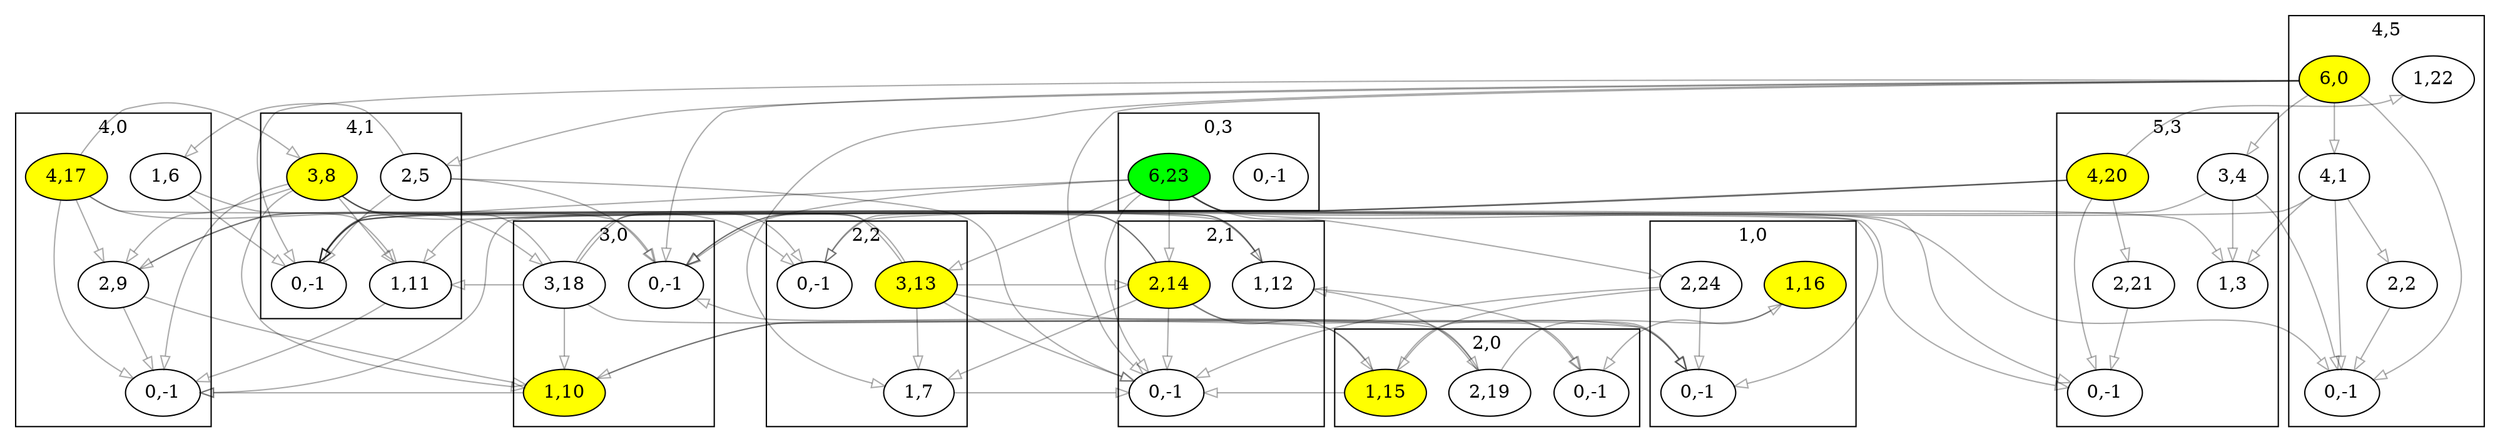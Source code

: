 digraph "example5.txt" {
	compound=true
	subgraph cluster4_5 {
		label="4,5"
		battery4_5_0 [label="0,-1" pos="11.2,2.8!"]
		battery4_5_1 [label="1,22" pos="12.2,2.8!"]
		battery4_5_2 [label="2,2" pos="13.2,2.8!"]
		battery4_5_4 [label="4,1" pos="11.2,1.7999999999999998!"]
		battery4_5_6 [label="6,0" fillcolor=yellow pos="12.2,1.7999999999999998!" style=filled]
	}
	subgraph cluster4_1 {
		label="4,1"
		battery4_1_0 [label="0,-1" pos="11.2,14.0!"]
		battery4_1_1 [label="1,11" pos="12.2,14.0!"]
		battery4_1_2 [label="2,5" pos="11.2,13.0!"]
		battery4_1_3 [label="3,8" fillcolor=yellow pos="12.2,13.0!" style=filled]
	}
	subgraph cluster2_2 {
		label="2,2"
		battery2_2_0 [label="0,-1" pos="5.6,11.2!"]
		battery2_2_1 [label="1,7" pos="6.6,11.2!"]
		battery2_2_3 [label="3,13" fillcolor=yellow pos="5.6,10.2!" style=filled]
	}
	subgraph cluster2_1 {
		label="2,1"
		battery2_1_0 [label="0,-1" pos="5.6,14.0!"]
		battery2_1_1 [label="1,12" pos="6.6,14.0!"]
		battery2_1_2 [label="2,14" fillcolor=yellow pos="5.6,13.0!" style=filled]
	}
	subgraph cluster1_0 {
		label="1,0"
		battery1_0_0 [label="0,-1" pos="2.8,16.799999999999997!"]
		battery1_0_1 [label="1,16" fillcolor=yellow pos="3.8,16.799999999999997!" style=filled]
		battery1_0_2 [label="2,24" pos="2.8,15.799999999999997!"]
	}
	subgraph cluster2_0 {
		label="2,0"
		battery2_0_0 [label="0,-1" pos="5.6,16.799999999999997!"]
		battery2_0_1 [label="1,15" fillcolor=yellow pos="6.6,16.799999999999997!" style=filled]
		battery2_0_2 [label="2,19" pos="5.6,15.799999999999997!"]
	}
	subgraph cluster3_0 {
		label="3,0"
		battery3_0_0 [label="0,-1" pos="8.399999999999999,16.799999999999997!"]
		battery3_0_1 [label="1,10" fillcolor=yellow pos="9.399999999999999,16.799999999999997!" style=filled]
		battery3_0_3 [label="3,18" pos="8.399999999999999,15.799999999999997!"]
	}
	subgraph cluster4_0 {
		label="4,0"
		battery4_0_0 [label="0,-1" pos="11.2,16.799999999999997!"]
		battery4_0_1 [label="1,6" pos="12.2,16.799999999999997!"]
		battery4_0_2 [label="2,9" pos="11.2,15.799999999999997!"]
		battery4_0_4 [label="4,17" fillcolor=yellow pos="12.2,15.799999999999997!" style=filled]
	}
	subgraph cluster5_3 {
		label="5,3"
		battery5_3_0 [label="0,-1" pos="14.0,8.399999999999999!"]
		battery5_3_1 [label="1,3" pos="15.0,8.399999999999999!"]
		battery5_3_2 [label="2,21" pos="16.0,8.399999999999999!"]
		battery5_3_3 [label="3,4" pos="14.0,7.399999999999999!"]
		battery5_3_4 [label="4,20" fillcolor=yellow pos="15.0,7.399999999999999!" style=filled]
	}
	subgraph cluster0_3 {
		label="0,3"
		battery0_3_0 [label="0,-1" pos="0.0,8.399999999999999!"]
		battery0_3_6 [label="6,23" fillcolor=green pos="1.0,8.399999999999999!" style=filled]
	}
	battery4_5_6 -> battery5_3_3 [color="#00000055" fillcolor=none]
	battery4_5_6 -> battery4_1_2 [color="#00000055" fillcolor=none]
	battery4_5_6 -> battery2_2_1 [color="#00000055" fillcolor=none]
	battery4_5_6 -> battery3_0_0 [color="#00000055" fillcolor=none]
	battery4_5_6 -> battery2_1_0 [color="#00000055" fillcolor=none]
	battery4_5_6 -> battery4_1_0 [color="#00000055" fillcolor=none]
	battery4_5_6 -> battery4_5_4 [color="#00000055" fillcolor=none]
	battery4_5_6 -> battery4_5_0 [color="#00000055" fillcolor=none]
	battery4_5_4 -> battery4_1_0 [color="#00000055" fillcolor=none]
	battery4_5_4 -> battery5_3_1 [color="#00000055" fillcolor=none]
	battery4_5_4 -> battery4_5_2 [color="#00000055" fillcolor=none]
	battery4_5_4 -> battery4_5_0 [color="#00000055" fillcolor=none]
	battery4_5_2 -> battery4_5_0 [color="#00000055" fillcolor=none]
	battery4_1_2 -> battery4_0_1 [color="#00000055" fillcolor=none]
	battery4_1_2 -> battery3_0_0 [color="#00000055" fillcolor=none]
	battery4_1_2 -> battery2_1_0 [color="#00000055" fillcolor=none]
	battery4_1_2 -> battery4_1_0 [color="#00000055" fillcolor=none]
	battery4_1_3 -> battery4_0_2 [color="#00000055" fillcolor=none]
	battery4_1_3 -> battery3_0_1 [color="#00000055" fillcolor=none]
	battery4_1_3 -> battery2_1_1 [color="#00000055" fillcolor=none]
	battery4_1_3 -> battery5_3_0 [color="#00000055" fillcolor=none]
	battery4_1_3 -> battery2_2_0 [color="#00000055" fillcolor=none]
	battery4_1_3 -> battery4_0_0 [color="#00000055" fillcolor=none]
	battery4_1_3 -> battery4_1_1 [color="#00000055" fillcolor=none]
	battery4_1_1 -> battery4_0_0 [color="#00000055" fillcolor=none]
	battery2_2_1 -> battery2_1_0 [color="#00000055" fillcolor=none]
	battery2_2_3 -> battery2_1_2 [color="#00000055" fillcolor=none]
	battery2_2_3 -> battery1_0_0 [color="#00000055" fillcolor=none]
	battery2_2_3 -> battery3_0_0 [color="#00000055" fillcolor=none]
	battery2_2_3 -> battery4_1_0 [color="#00000055" fillcolor=none]
	battery2_2_3 -> battery2_1_0 [color="#00000055" fillcolor=none]
	battery2_2_3 -> battery2_2_1 [color="#00000055" fillcolor=none]
	battery2_1_1 -> battery2_0_0 [color="#00000055" fillcolor=none]
	battery2_1_1 -> battery2_2_0 [color="#00000055" fillcolor=none]
	battery2_1_2 -> battery2_0_1 [color="#00000055" fillcolor=none]
	battery2_1_2 -> battery2_2_1 [color="#00000055" fillcolor=none]
	battery2_1_2 -> battery1_0_0 [color="#00000055" fillcolor=none]
	battery2_1_2 -> battery3_0_0 [color="#00000055" fillcolor=none]
	battery2_1_2 -> battery4_1_0 [color="#00000055" fillcolor=none]
	battery2_1_2 -> battery2_1_0 [color="#00000055" fillcolor=none]
	battery1_0_1 -> battery2_0_0 [color="#00000055" fillcolor=none]
	battery1_0_2 -> battery2_0_1 [color="#00000055" fillcolor=none]
	battery1_0_2 -> battery2_1_0 [color="#00000055" fillcolor=none]
	battery1_0_2 -> battery1_0_0 [color="#00000055" fillcolor=none]
	battery2_0_1 -> battery1_0_0 [color="#00000055" fillcolor=none]
	battery2_0_1 -> battery3_0_0 [color="#00000055" fillcolor=none]
	battery2_0_1 -> battery2_1_0 [color="#00000055" fillcolor=none]
	battery2_0_2 -> battery1_0_1 [color="#00000055" fillcolor=none]
	battery2_0_2 -> battery3_0_1 [color="#00000055" fillcolor=none]
	battery2_0_2 -> battery2_1_1 [color="#00000055" fillcolor=none]
	battery3_0_1 -> battery2_0_0 [color="#00000055" fillcolor=none]
	battery3_0_1 -> battery4_0_0 [color="#00000055" fillcolor=none]
	battery3_0_3 -> battery2_0_2 [color="#00000055" fillcolor=none]
	battery3_0_3 -> battery4_0_2 [color="#00000055" fillcolor=none]
	battery3_0_3 -> battery4_1_1 [color="#00000055" fillcolor=none]
	battery3_0_3 -> battery2_1_1 [color="#00000055" fillcolor=none]
	battery3_0_3 -> battery2_2_0 [color="#00000055" fillcolor=none]
	battery3_0_3 -> battery3_0_1 [color="#00000055" fillcolor=none]
	battery4_0_1 -> battery3_0_0 [color="#00000055" fillcolor=none]
	battery4_0_1 -> battery4_1_0 [color="#00000055" fillcolor=none]
	battery4_0_2 -> battery3_0_1 [color="#00000055" fillcolor=none]
	battery4_0_2 -> battery4_1_1 [color="#00000055" fillcolor=none]
	battery4_0_2 -> battery4_0_0 [color="#00000055" fillcolor=none]
	battery4_0_4 -> battery3_0_3 [color="#00000055" fillcolor=none]
	battery4_0_4 -> battery4_1_3 [color="#00000055" fillcolor=none]
	battery4_0_4 -> battery5_3_0 [color="#00000055" fillcolor=none]
	battery4_0_4 -> battery4_0_2 [color="#00000055" fillcolor=none]
	battery4_0_4 -> battery4_0_0 [color="#00000055" fillcolor=none]
	battery5_3_3 -> battery4_1_0 [color="#00000055" fillcolor=none]
	battery5_3_3 -> battery4_5_0 [color="#00000055" fillcolor=none]
	battery5_3_3 -> battery5_3_1 [color="#00000055" fillcolor=none]
	battery5_3_4 -> battery4_1_1 [color="#00000055" fillcolor=none]
	battery5_3_4 -> battery4_0_0 [color="#00000055" fillcolor=none]
	battery5_3_4 -> battery2_2_0 [color="#00000055" fillcolor=none]
	battery5_3_4 -> battery4_5_1 [color="#00000055" fillcolor=none]
	battery5_3_4 -> battery5_3_2 [color="#00000055" fillcolor=none]
	battery5_3_4 -> battery5_3_0 [color="#00000055" fillcolor=none]
	battery5_3_2 -> battery5_3_0 [color="#00000055" fillcolor=none]
	battery0_3_6 -> battery2_2_3 [color="#00000055" fillcolor=none]
	battery0_3_6 -> battery1_0_2 [color="#00000055" fillcolor=none]
	battery0_3_6 -> battery2_1_2 [color="#00000055" fillcolor=none]
	battery0_3_6 -> battery3_0_0 [color="#00000055" fillcolor=none]
	battery0_3_6 -> battery4_1_0 [color="#00000055" fillcolor=none]
	battery0_3_6 -> battery4_5_0 [color="#00000055" fillcolor=none]
	battery0_3_6 -> battery1_0_0 [color="#00000055" fillcolor=none]
	battery0_3_6 -> battery2_1_0 [color="#00000055" fillcolor=none]
	battery0_3_6 -> battery5_3_1 [color="#00000055" fillcolor=none]
}
